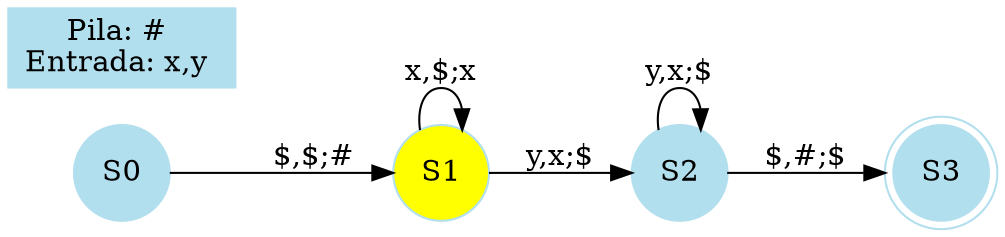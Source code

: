 digraph AP2pass3 { 
node [style=filled, color=lightblue2, fontcolor=black, shape=box]; 
layout=dot; rankdir=LR; shape=circle 
S0 [ shape = circle]; 
S1 [style=filled, fillcolor=yellow shape = circle]; 
S2 [ shape = circle]; 
S3 [ shape = doublecircle]; 
S0 -> S1 [ label="$,$;#"]; 
S1 -> S1 [ label="x,$;x"]; 
S1 -> S2 [ label="y,x;$"]; 
S2 -> S2 [ label="y,x;$"]; 
S2 -> S3 [ label="$,#;$"]; 
"Pila: # 
Entrada: x,y 
" [shape=box] }